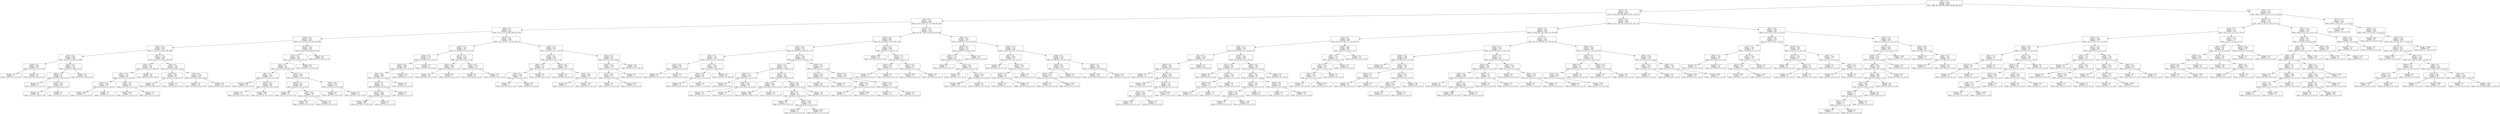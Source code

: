 digraph Tree {
node [shape=box] ;
0 [label="X[2] <= 0.5\nentropy = 3.168\nsamples = 8248\nvalue = [981, 882, 930, 880, 1000, 896, 864, 889, 926]"] ;
1 [label="X[11] <= 0.5\nentropy = 2.97\nsamples = 6031\nvalue = [0, 828, 861, 768, 388, 783, 807, 759, 837]"] ;
0 -> 1 [labeldistance=2.5, labelangle=45, headlabel="True"] ;
2 [label="X[5] <= 0.5\nentropy = 2.657\nsamples = 3863\nvalue = [0, 617, 621, 0, 63, 733, 546, 620, 663]"] ;
1 -> 2 ;
3 [label="X[8] <= 0.5\nentropy = 2.37\nsamples = 2287\nvalue = [0, 0, 375, 0, 39, 366, 363, 525, 619]"] ;
2 -> 3 ;
4 [label="X[20] <= 0.5\nentropy = 2.037\nsamples = 1583\nvalue = [0, 0, 0, 0, 37, 356, 253, 333, 604]"] ;
3 -> 4 ;
5 [label="X[23] <= 0.5\nentropy = 1.539\nsamples = 1207\nvalue = [0, 0, 0, 0, 7, 292, 0, 304, 604]"] ;
4 -> 5 ;
6 [label="X[17] <= 0.5\nentropy = 0.833\nsamples = 758\nvalue = [0, 0, 0, 0, 2, 188, 0, 0, 568]"] ;
5 -> 6 ;
7 [label="X[26] <= 0.5\nentropy = 0.036\nsamples = 523\nvalue = [0, 0, 0, 0, 2, 0, 0, 0, 521]"] ;
6 -> 7 ;
8 [label="entropy = 0.0\nsamples = 2\nvalue = [0, 0, 0, 0, 2, 0, 0, 0, 0]"] ;
7 -> 8 ;
9 [label="entropy = 0.0\nsamples = 521\nvalue = [0, 0, 0, 0, 0, 0, 0, 0, 521]"] ;
7 -> 9 ;
10 [label="X[13] <= 0.5\nentropy = 0.722\nsamples = 235\nvalue = [0, 0, 0, 0, 0, 188, 0, 0, 47]"] ;
6 -> 10 ;
11 [label="X[26] <= 0.5\nentropy = 1.0\nsamples = 93\nvalue = [0, 0, 0, 0, 0, 46, 0, 0, 47]"] ;
10 -> 11 ;
12 [label="entropy = 0.0\nsamples = 2\nvalue = [0, 0, 0, 0, 0, 2, 0, 0, 0]"] ;
11 -> 12 ;
13 [label="X[19] <= 0.5\nentropy = 0.999\nsamples = 91\nvalue = [0, 0, 0, 0, 0, 44, 0, 0, 47]"] ;
11 -> 13 ;
14 [label="entropy = 1.0\nsamples = 90\nvalue = [0, 0, 0, 0, 0, 44, 0, 0, 46]"] ;
13 -> 14 ;
15 [label="entropy = 0.0\nsamples = 1\nvalue = [0, 0, 0, 0, 0, 0, 0, 0, 1]"] ;
13 -> 15 ;
16 [label="entropy = 0.0\nsamples = 142\nvalue = [0, 0, 0, 0, 0, 142, 0, 0, 0]"] ;
10 -> 16 ;
17 [label="X[17] <= 0.5\nentropy = 1.234\nsamples = 449\nvalue = [0, 0, 0, 0, 5, 104, 0, 304, 36]"] ;
5 -> 17 ;
18 [label="X[13] <= 0.5\nentropy = 0.783\nsamples = 220\nvalue = [0, 0, 0, 0, 5, 0, 0, 180, 35]"] ;
17 -> 18 ;
19 [label="X[25] <= 0.5\nentropy = 1.257\nsamples = 84\nvalue = [0, 0, 0, 0, 5, 0, 0, 44, 35]"] ;
18 -> 19 ;
20 [label="X[24] <= 0.5\nentropy = 0.992\nsamples = 78\nvalue = [0, 0, 0, 0, 0, 0, 0, 43, 35]"] ;
19 -> 20 ;
21 [label="entropy = 0.997\nsamples = 75\nvalue = [0, 0, 0, 0, 0, 0, 0, 40, 35]"] ;
20 -> 21 ;
22 [label="entropy = 0.0\nsamples = 3\nvalue = [0, 0, 0, 0, 0, 0, 0, 3, 0]"] ;
20 -> 22 ;
23 [label="X[6] <= 0.5\nentropy = 0.65\nsamples = 6\nvalue = [0, 0, 0, 0, 5, 0, 0, 1, 0]"] ;
19 -> 23 ;
24 [label="entropy = 0.811\nsamples = 4\nvalue = [0, 0, 0, 0, 3, 0, 0, 1, 0]"] ;
23 -> 24 ;
25 [label="entropy = 0.0\nsamples = 2\nvalue = [0, 0, 0, 0, 2, 0, 0, 0, 0]"] ;
23 -> 25 ;
26 [label="entropy = 0.0\nsamples = 136\nvalue = [0, 0, 0, 0, 0, 0, 0, 136, 0]"] ;
18 -> 26 ;
27 [label="X[6] <= 0.5\nentropy = 1.031\nsamples = 229\nvalue = [0, 0, 0, 0, 0, 104, 0, 124, 1]"] ;
17 -> 27 ;
28 [label="X[9] <= 0.5\nentropy = 0.091\nsamples = 87\nvalue = [0, 0, 0, 0, 0, 86, 0, 0, 1]"] ;
27 -> 28 ;
29 [label="entropy = 0.0\nsamples = 86\nvalue = [0, 0, 0, 0, 0, 86, 0, 0, 0]"] ;
28 -> 29 ;
30 [label="entropy = 0.0\nsamples = 1\nvalue = [0, 0, 0, 0, 0, 0, 0, 0, 1]"] ;
28 -> 30 ;
31 [label="X[0] <= 0.5\nentropy = 0.548\nsamples = 142\nvalue = [0, 0, 0, 0, 0, 18, 0, 124, 0]"] ;
27 -> 31 ;
32 [label="entropy = 0.0\nsamples = 18\nvalue = [0, 0, 0, 0, 0, 18, 0, 0, 0]"] ;
31 -> 32 ;
33 [label="entropy = 0.0\nsamples = 124\nvalue = [0, 0, 0, 0, 0, 0, 0, 124, 0]"] ;
31 -> 33 ;
34 [label="X[14] <= 0.5\nentropy = 1.396\nsamples = 376\nvalue = [0, 0, 0, 0, 30, 64, 253, 29, 0]"] ;
4 -> 34 ;
35 [label="X[15] <= 0.5\nentropy = 1.08\nsamples = 346\nvalue = [0, 0, 0, 0, 0, 64, 253, 29, 0]"] ;
34 -> 35 ;
36 [label="X[1] <= 0.5\nentropy = 1.43\nsamples = 193\nvalue = [0, 0, 0, 0, 0, 64, 100, 29, 0]"] ;
35 -> 36 ;
37 [label="X[4] <= 0.5\nentropy = 1.328\nsamples = 82\nvalue = [0, 0, 0, 0, 0, 51, 18, 13, 0]"] ;
36 -> 37 ;
38 [label="entropy = 0.996\nsamples = 39\nvalue = [0, 0, 0, 0, 0, 21, 18, 0, 0]"] ;
37 -> 38 ;
39 [label="X[26] <= 0.5\nentropy = 0.884\nsamples = 43\nvalue = [0, 0, 0, 0, 0, 30, 0, 13, 0]"] ;
37 -> 39 ;
40 [label="entropy = 0.0\nsamples = 14\nvalue = [0, 0, 0, 0, 0, 14, 0, 0, 0]"] ;
39 -> 40 ;
41 [label="entropy = 0.992\nsamples = 29\nvalue = [0, 0, 0, 0, 0, 16, 0, 13, 0]"] ;
39 -> 41 ;
42 [label="X[22] <= 0.5\nentropy = 1.088\nsamples = 111\nvalue = [0, 0, 0, 0, 0, 13, 82, 16, 0]"] ;
36 -> 42 ;
43 [label="X[16] <= 0.5\nentropy = 0.68\nsamples = 89\nvalue = [0, 0, 0, 0, 0, 0, 73, 16, 0]"] ;
42 -> 43 ;
44 [label="entropy = 0.0\nsamples = 52\nvalue = [0, 0, 0, 0, 0, 0, 52, 0, 0]"] ;
43 -> 44 ;
45 [label="X[4] <= 0.5\nentropy = 0.987\nsamples = 37\nvalue = [0, 0, 0, 0, 0, 0, 21, 16, 0]"] ;
43 -> 45 ;
46 [label="entropy = 0.0\nsamples = 16\nvalue = [0, 0, 0, 0, 0, 0, 0, 16, 0]"] ;
45 -> 46 ;
47 [label="entropy = 0.0\nsamples = 21\nvalue = [0, 0, 0, 0, 0, 0, 21, 0, 0]"] ;
45 -> 47 ;
48 [label="X[26] <= 0.5\nentropy = 0.976\nsamples = 22\nvalue = [0, 0, 0, 0, 0, 13, 9, 0, 0]"] ;
42 -> 48 ;
49 [label="entropy = 0.0\nsamples = 9\nvalue = [0, 0, 0, 0, 0, 0, 9, 0, 0]"] ;
48 -> 49 ;
50 [label="entropy = 0.0\nsamples = 13\nvalue = [0, 0, 0, 0, 0, 13, 0, 0, 0]"] ;
48 -> 50 ;
51 [label="entropy = 0.0\nsamples = 153\nvalue = [0, 0, 0, 0, 0, 0, 153, 0, 0]"] ;
35 -> 51 ;
52 [label="entropy = 0.0\nsamples = 30\nvalue = [0, 0, 0, 0, 30, 0, 0, 0, 0]"] ;
34 -> 52 ;
53 [label="X[23] <= 0.5\nentropy = 1.643\nsamples = 704\nvalue = [0, 0, 375, 0, 2, 10, 110, 192, 15]"] ;
3 -> 53 ;
54 [label="X[4] <= 0.5\nentropy = 1.076\nsamples = 407\nvalue = [0, 0, 288, 0, 0, 10, 103, 0, 6]"] ;
53 -> 54 ;
55 [label="X[19] <= 0.5\nentropy = 1.225\nsamples = 211\nvalue = [0, 0, 102, 0, 0, 2, 101, 0, 6]"] ;
54 -> 55 ;
56 [label="X[21] <= 0.5\nentropy = 1.069\nsamples = 205\nvalue = [0, 0, 102, 0, 0, 2, 101, 0, 0]"] ;
55 -> 56 ;
57 [label="X[0] <= 0.5\nentropy = 0.999\nsamples = 197\nvalue = [0, 0, 102, 0, 0, 0, 95, 0, 0]"] ;
56 -> 57 ;
58 [label="X[15] <= 0.5\nentropy = 1.0\nsamples = 191\nvalue = [0, 0, 96, 0, 0, 0, 95, 0, 0]"] ;
57 -> 58 ;
59 [label="X[17] <= 0.5\nentropy = 0.999\nsamples = 186\nvalue = [0, 0, 96, 0, 0, 0, 90, 0, 0]"] ;
58 -> 59 ;
60 [label="entropy = 0.999\nsamples = 185\nvalue = [0, 0, 95, 0, 0, 0, 90, 0, 0]"] ;
59 -> 60 ;
61 [label="entropy = 0.0\nsamples = 1\nvalue = [0, 0, 1, 0, 0, 0, 0, 0, 0]"] ;
59 -> 61 ;
62 [label="entropy = 0.0\nsamples = 5\nvalue = [0, 0, 0, 0, 0, 0, 5, 0, 0]"] ;
58 -> 62 ;
63 [label="entropy = 0.0\nsamples = 6\nvalue = [0, 0, 6, 0, 0, 0, 0, 0, 0]"] ;
57 -> 63 ;
64 [label="entropy = 0.811\nsamples = 8\nvalue = [0, 0, 0, 0, 0, 2, 6, 0, 0]"] ;
56 -> 64 ;
65 [label="entropy = 0.0\nsamples = 6\nvalue = [0, 0, 0, 0, 0, 0, 0, 0, 6]"] ;
55 -> 65 ;
66 [label="X[17] <= 0.5\nentropy = 0.328\nsamples = 196\nvalue = [0, 0, 186, 0, 0, 8, 2, 0, 0]"] ;
54 -> 66 ;
67 [label="X[22] <= 0.5\nentropy = 0.096\nsamples = 161\nvalue = [0, 0, 159, 0, 0, 0, 2, 0, 0]"] ;
66 -> 67 ;
68 [label="entropy = 0.0\nsamples = 159\nvalue = [0, 0, 159, 0, 0, 0, 0, 0, 0]"] ;
67 -> 68 ;
69 [label="entropy = 0.0\nsamples = 2\nvalue = [0, 0, 0, 0, 0, 0, 2, 0, 0]"] ;
67 -> 69 ;
70 [label="X[12] <= 0.5\nentropy = 0.776\nsamples = 35\nvalue = [0, 0, 27, 0, 0, 8, 0, 0, 0]"] ;
66 -> 70 ;
71 [label="entropy = 0.0\nsamples = 8\nvalue = [0, 0, 0, 0, 0, 8, 0, 0, 0]"] ;
70 -> 71 ;
72 [label="entropy = 0.0\nsamples = 27\nvalue = [0, 0, 27, 0, 0, 0, 0, 0, 0]"] ;
70 -> 72 ;
73 [label="X[0] <= 0.5\nentropy = 1.255\nsamples = 297\nvalue = [0, 0, 87, 0, 2, 0, 7, 192, 9]"] ;
53 -> 73 ;
74 [label="X[4] <= 0.5\nentropy = 0.871\nsamples = 100\nvalue = [0, 0, 83, 0, 0, 0, 1, 7, 9]"] ;
73 -> 74 ;
75 [label="X[19] <= 0.5\nentropy = 1.252\nsamples = 18\nvalue = [0, 0, 8, 0, 0, 0, 1, 0, 9]"] ;
74 -> 75 ;
76 [label="X[9] <= 0.5\nentropy = 0.469\nsamples = 10\nvalue = [0, 0, 0, 0, 0, 0, 1, 0, 9]"] ;
75 -> 76 ;
77 [label="entropy = 0.0\nsamples = 1\nvalue = [0, 0, 0, 0, 0, 0, 1, 0, 0]"] ;
76 -> 77 ;
78 [label="entropy = 0.0\nsamples = 9\nvalue = [0, 0, 0, 0, 0, 0, 0, 0, 9]"] ;
76 -> 78 ;
79 [label="entropy = 0.0\nsamples = 8\nvalue = [0, 0, 8, 0, 0, 0, 0, 0, 0]"] ;
75 -> 79 ;
80 [label="X[13] <= 0.5\nentropy = 0.421\nsamples = 82\nvalue = [0, 0, 75, 0, 0, 0, 0, 7, 0]"] ;
74 -> 80 ;
81 [label="entropy = 0.0\nsamples = 59\nvalue = [0, 0, 59, 0, 0, 0, 0, 0, 0]"] ;
80 -> 81 ;
82 [label="X[15] <= 0.5\nentropy = 0.887\nsamples = 23\nvalue = [0, 0, 16, 0, 0, 0, 0, 7, 0]"] ;
80 -> 82 ;
83 [label="entropy = 0.0\nsamples = 2\nvalue = [0, 0, 0, 0, 0, 0, 0, 2, 0]"] ;
82 -> 83 ;
84 [label="entropy = 0.792\nsamples = 21\nvalue = [0, 0, 16, 0, 0, 0, 0, 5, 0]"] ;
82 -> 84 ;
85 [label="X[13] <= 0.5\nentropy = 0.42\nsamples = 197\nvalue = [0, 0, 4, 0, 2, 0, 6, 185, 0]"] ;
73 -> 85 ;
86 [label="X[14] <= 0.5\nentropy = 1.459\nsamples = 12\nvalue = [0, 0, 4, 0, 2, 0, 6, 0, 0]"] ;
85 -> 86 ;
87 [label="X[17] <= 0.5\nentropy = 0.971\nsamples = 10\nvalue = [0, 0, 4, 0, 0, 0, 6, 0, 0]"] ;
86 -> 87 ;
88 [label="entropy = 0.0\nsamples = 1\nvalue = [0, 0, 1, 0, 0, 0, 0, 0, 0]"] ;
87 -> 88 ;
89 [label="entropy = 0.918\nsamples = 9\nvalue = [0, 0, 3, 0, 0, 0, 6, 0, 0]"] ;
87 -> 89 ;
90 [label="entropy = 0.0\nsamples = 2\nvalue = [0, 0, 0, 0, 2, 0, 0, 0, 0]"] ;
86 -> 90 ;
91 [label="entropy = 0.0\nsamples = 185\nvalue = [0, 0, 0, 0, 0, 0, 0, 185, 0]"] ;
85 -> 91 ;
92 [label="X[12] <= 0.5\nentropy = 2.279\nsamples = 1576\nvalue = [0, 617, 246, 0, 24, 367, 183, 95, 44]"] ;
2 -> 92 ;
93 [label="X[19] <= 0.5\nentropy = 2.087\nsamples = 901\nvalue = [0, 224, 199, 0, 24, 367, 46, 3, 38]"] ;
92 -> 93 ;
94 [label="X[17] <= 0.5\nentropy = 1.937\nsamples = 752\nvalue = [0, 218, 62, 0, 21, 367, 46, 1, 37]"] ;
93 -> 94 ;
95 [label="X[23] <= 0.5\nentropy = 1.59\nsamples = 160\nvalue = [0, 91, 0, 0, 10, 0, 38, 0, 21]"] ;
94 -> 95 ;
96 [label="X[14] <= 0.5\nentropy = 0.204\nsamples = 94\nvalue = [0, 91, 0, 0, 3, 0, 0, 0, 0]"] ;
95 -> 96 ;
97 [label="entropy = 0.0\nsamples = 91\nvalue = [0, 91, 0, 0, 0, 0, 0, 0, 0]"] ;
96 -> 97 ;
98 [label="entropy = 0.0\nsamples = 3\nvalue = [0, 0, 0, 0, 3, 0, 0, 0, 0]"] ;
96 -> 98 ;
99 [label="X[7] <= 0.5\nentropy = 1.328\nsamples = 66\nvalue = [0, 0, 0, 0, 7, 0, 38, 0, 21]"] ;
95 -> 99 ;
100 [label="X[16] <= 0.5\nentropy = 0.811\nsamples = 28\nvalue = [0, 0, 0, 0, 7, 0, 0, 0, 21]"] ;
99 -> 100 ;
101 [label="entropy = 0.0\nsamples = 21\nvalue = [0, 0, 0, 0, 0, 0, 0, 0, 21]"] ;
100 -> 101 ;
102 [label="entropy = 0.0\nsamples = 7\nvalue = [0, 0, 0, 0, 7, 0, 0, 0, 0]"] ;
100 -> 102 ;
103 [label="entropy = 0.0\nsamples = 38\nvalue = [0, 0, 0, 0, 0, 0, 38, 0, 0]"] ;
99 -> 103 ;
104 [label="X[9] <= 0.5\nentropy = 1.592\nsamples = 592\nvalue = [0, 127, 62, 0, 11, 367, 8, 1, 16]"] ;
94 -> 104 ;
105 [label="X[13] <= 0.5\nentropy = 1.216\nsamples = 520\nvalue = [0, 88, 62, 0, 1, 366, 3, 0, 0]"] ;
104 -> 105 ;
106 [label="X[8] <= 0.5\nentropy = 0.773\nsamples = 40\nvalue = [0, 0, 33, 0, 1, 6, 0, 0, 0]"] ;
105 -> 106 ;
107 [label="entropy = 0.0\nsamples = 6\nvalue = [0, 0, 0, 0, 0, 6, 0, 0, 0]"] ;
106 -> 107 ;
108 [label="X[26] <= 0.5\nentropy = 0.191\nsamples = 34\nvalue = [0, 0, 33, 0, 1, 0, 0, 0, 0]"] ;
106 -> 108 ;
109 [label="entropy = 0.0\nsamples = 32\nvalue = [0, 0, 32, 0, 0, 0, 0, 0, 0]"] ;
108 -> 109 ;
110 [label="entropy = 1.0\nsamples = 2\nvalue = [0, 0, 1, 0, 1, 0, 0, 0, 0]"] ;
108 -> 110 ;
111 [label="X[18] <= 0.5\nentropy = 1.05\nsamples = 480\nvalue = [0, 88, 29, 0, 0, 360, 3, 0, 0]"] ;
105 -> 111 ;
112 [label="X[6] <= 0.5\nentropy = 0.869\nsamples = 412\nvalue = [0, 39, 29, 0, 0, 341, 3, 0, 0]"] ;
111 -> 112 ;
113 [label="entropy = 0.828\nsamples = 398\nvalue = [0, 39, 29, 0, 0, 330, 0, 0, 0]"] ;
112 -> 113 ;
114 [label="entropy = 0.75\nsamples = 14\nvalue = [0, 0, 0, 0, 0, 11, 3, 0, 0]"] ;
112 -> 114 ;
115 [label="X[22] <= 0.5\nentropy = 0.855\nsamples = 68\nvalue = [0, 49, 0, 0, 0, 19, 0, 0, 0]"] ;
111 -> 115 ;
116 [label="X[8] <= 0.5\nentropy = 1.0\nsamples = 38\nvalue = [0, 19, 0, 0, 0, 19, 0, 0, 0]"] ;
115 -> 116 ;
117 [label="entropy = 0.0\nsamples = 9\nvalue = [0, 0, 0, 0, 0, 9, 0, 0, 0]"] ;
116 -> 117 ;
118 [label="X[26] <= 0.5\nentropy = 0.929\nsamples = 29\nvalue = [0, 19, 0, 0, 0, 10, 0, 0, 0]"] ;
116 -> 118 ;
119 [label="entropy = 0.0\nsamples = 3\nvalue = [0, 3, 0, 0, 0, 0, 0, 0, 0]"] ;
118 -> 119 ;
120 [label="entropy = 0.961\nsamples = 26\nvalue = [0, 16, 0, 0, 0, 10, 0, 0, 0]"] ;
118 -> 120 ;
121 [label="entropy = 0.0\nsamples = 30\nvalue = [0, 30, 0, 0, 0, 0, 0, 0, 0]"] ;
115 -> 121 ;
122 [label="X[26] <= 0.5\nentropy = 1.795\nsamples = 72\nvalue = [0, 39, 0, 0, 10, 1, 5, 1, 16]"] ;
104 -> 122 ;
123 [label="X[21] <= 0.5\nentropy = 0.519\nsamples = 43\nvalue = [0, 38, 0, 0, 0, 0, 5, 0, 0]"] ;
122 -> 123 ;
124 [label="entropy = 0.0\nsamples = 38\nvalue = [0, 38, 0, 0, 0, 0, 0, 0, 0]"] ;
123 -> 124 ;
125 [label="entropy = 0.0\nsamples = 5\nvalue = [0, 0, 0, 0, 0, 0, 5, 0, 0]"] ;
123 -> 125 ;
126 [label="X[13] <= 0.5\nentropy = 1.506\nsamples = 29\nvalue = [0, 1, 0, 0, 10, 1, 0, 1, 16]"] ;
122 -> 126 ;
127 [label="X[8] <= 0.5\nentropy = 0.817\nsamples = 12\nvalue = [0, 1, 0, 0, 10, 1, 0, 0, 0]"] ;
126 -> 127 ;
128 [label="entropy = 0.0\nsamples = 1\nvalue = [0, 1, 0, 0, 0, 0, 0, 0, 0]"] ;
127 -> 128 ;
129 [label="entropy = 0.439\nsamples = 11\nvalue = [0, 0, 0, 0, 10, 1, 0, 0, 0]"] ;
127 -> 129 ;
130 [label="X[20] <= 0.5\nentropy = 0.323\nsamples = 17\nvalue = [0, 0, 0, 0, 0, 0, 0, 1, 16]"] ;
126 -> 130 ;
131 [label="entropy = 1.0\nsamples = 2\nvalue = [0, 0, 0, 0, 0, 0, 0, 1, 1]"] ;
130 -> 131 ;
132 [label="entropy = 0.0\nsamples = 15\nvalue = [0, 0, 0, 0, 0, 0, 0, 0, 15]"] ;
130 -> 132 ;
133 [label="X[1] <= 0.5\nentropy = 0.543\nsamples = 149\nvalue = [0, 6, 137, 0, 3, 0, 0, 2, 1]"] ;
93 -> 133 ;
134 [label="entropy = 0.0\nsamples = 137\nvalue = [0, 0, 137, 0, 0, 0, 0, 0, 0]"] ;
133 -> 134 ;
135 [label="X[16] <= 0.5\nentropy = 1.73\nsamples = 12\nvalue = [0, 6, 0, 0, 3, 0, 0, 2, 1]"] ;
133 -> 135 ;
136 [label="X[15] <= 0.5\nentropy = 0.811\nsamples = 4\nvalue = [0, 0, 0, 0, 3, 0, 0, 0, 1]"] ;
135 -> 136 ;
137 [label="entropy = 0.0\nsamples = 3\nvalue = [0, 0, 0, 0, 3, 0, 0, 0, 0]"] ;
136 -> 137 ;
138 [label="entropy = 0.0\nsamples = 1\nvalue = [0, 0, 0, 0, 0, 0, 0, 0, 1]"] ;
136 -> 138 ;
139 [label="X[21] <= 0.5\nentropy = 0.811\nsamples = 8\nvalue = [0, 6, 0, 0, 0, 0, 0, 2, 0]"] ;
135 -> 139 ;
140 [label="entropy = 0.918\nsamples = 6\nvalue = [0, 4, 0, 0, 0, 0, 0, 2, 0]"] ;
139 -> 140 ;
141 [label="entropy = 0.0\nsamples = 2\nvalue = [0, 2, 0, 0, 0, 0, 0, 0, 0]"] ;
139 -> 141 ;
142 [label="X[8] <= 0.5\nentropy = 1.641\nsamples = 675\nvalue = [0, 393, 47, 0, 0, 0, 137, 92, 6]"] ;
92 -> 142 ;
143 [label="X[18] <= 0.5\nentropy = 0.77\nsamples = 226\nvalue = [0, 186, 0, 0, 0, 0, 0, 35, 5]"] ;
142 -> 143 ;
144 [label="X[23] <= 0.5\nentropy = 1.237\nsamples = 89\nvalue = [0, 49, 0, 0, 0, 0, 0, 35, 5]"] ;
143 -> 144 ;
145 [label="entropy = 0.0\nsamples = 5\nvalue = [0, 0, 0, 0, 0, 0, 0, 0, 5]"] ;
144 -> 145 ;
146 [label="X[1] <= 0.5\nentropy = 0.98\nsamples = 84\nvalue = [0, 49, 0, 0, 0, 0, 0, 35, 0]"] ;
144 -> 146 ;
147 [label="entropy = 0.0\nsamples = 13\nvalue = [0, 0, 0, 0, 0, 0, 0, 13, 0]"] ;
146 -> 147 ;
148 [label="X[7] <= 0.5\nentropy = 0.893\nsamples = 71\nvalue = [0, 49, 0, 0, 0, 0, 0, 22, 0]"] ;
146 -> 148 ;
149 [label="entropy = 0.998\nsamples = 42\nvalue = [0, 20, 0, 0, 0, 0, 0, 22, 0]"] ;
148 -> 149 ;
150 [label="entropy = 0.0\nsamples = 29\nvalue = [0, 29, 0, 0, 0, 0, 0, 0, 0]"] ;
148 -> 150 ;
151 [label="entropy = 0.0\nsamples = 137\nvalue = [0, 137, 0, 0, 0, 0, 0, 0, 0]"] ;
143 -> 151 ;
152 [label="X[16] <= 0.5\nentropy = 1.776\nsamples = 449\nvalue = [0, 207, 47, 0, 0, 0, 137, 57, 1]"] ;
142 -> 152 ;
153 [label="X[0] <= 0.5\nentropy = 0.583\nsamples = 83\nvalue = [0, 2, 5, 0, 0, 0, 75, 0, 1]"] ;
152 -> 153 ;
154 [label="entropy = 0.0\nsamples = 75\nvalue = [0, 0, 0, 0, 0, 0, 75, 0, 0]"] ;
153 -> 154 ;
155 [label="X[23] <= 0.5\nentropy = 1.299\nsamples = 8\nvalue = [0, 2, 5, 0, 0, 0, 0, 0, 1]"] ;
153 -> 155 ;
156 [label="X[25] <= 0.5\nentropy = 0.65\nsamples = 6\nvalue = [0, 0, 5, 0, 0, 0, 0, 0, 1]"] ;
155 -> 156 ;
157 [label="entropy = 0.0\nsamples = 1\nvalue = [0, 0, 0, 0, 0, 0, 0, 0, 1]"] ;
156 -> 157 ;
158 [label="entropy = 0.0\nsamples = 5\nvalue = [0, 0, 5, 0, 0, 0, 0, 0, 0]"] ;
156 -> 158 ;
159 [label="entropy = 0.0\nsamples = 2\nvalue = [0, 2, 0, 0, 0, 0, 0, 0, 0]"] ;
155 -> 159 ;
160 [label="X[26] <= 0.5\nentropy = 1.679\nsamples = 366\nvalue = [0, 205, 42, 0, 0, 0, 62, 57, 0]"] ;
152 -> 160 ;
161 [label="X[20] <= 0.5\nentropy = 0.619\nsamples = 26\nvalue = [0, 22, 4, 0, 0, 0, 0, 0, 0]"] ;
160 -> 161 ;
162 [label="X[19] <= 0.5\nentropy = 0.722\nsamples = 5\nvalue = [0, 1, 4, 0, 0, 0, 0, 0, 0]"] ;
161 -> 162 ;
163 [label="entropy = 0.0\nsamples = 1\nvalue = [0, 0, 1, 0, 0, 0, 0, 0, 0]"] ;
162 -> 163 ;
164 [label="entropy = 0.811\nsamples = 4\nvalue = [0, 1, 3, 0, 0, 0, 0, 0, 0]"] ;
162 -> 164 ;
165 [label="entropy = 0.0\nsamples = 21\nvalue = [0, 21, 0, 0, 0, 0, 0, 0, 0]"] ;
161 -> 165 ;
166 [label="X[19] <= 0.5\nentropy = 1.714\nsamples = 340\nvalue = [0, 183, 38, 0, 0, 0, 62, 57, 0]"] ;
160 -> 166 ;
167 [label="entropy = 1.718\nsamples = 330\nvalue = [0, 177, 38, 0, 0, 0, 62, 53, 0]"] ;
166 -> 167 ;
168 [label="entropy = 0.971\nsamples = 10\nvalue = [0, 6, 0, 0, 0, 0, 0, 4, 0]"] ;
166 -> 168 ;
169 [label="X[14] <= 0.5\nentropy = 2.659\nsamples = 2168\nvalue = [0, 211, 240, 768, 325, 50, 261, 139, 174]"] ;
1 -> 169 ;
170 [label="X[12] <= 0.5\nentropy = 2.376\nsamples = 1624\nvalue = [0, 198, 182, 716, 0, 48, 191, 120, 169]"] ;
169 -> 170 ;
171 [label="X[1] <= 0.5\nentropy = 2.62\nsamples = 688\nvalue = [0, 85, 82, 131, 0, 17, 152, 68, 153]"] ;
170 -> 171 ;
172 [label="X[4] <= 0.5\nentropy = 2.506\nsamples = 527\nvalue = [0, 76, 79, 121, 0, 17, 152, 66, 16]"] ;
171 -> 172 ;
173 [label="X[7] <= 0.5\nentropy = 2.126\nsamples = 361\nvalue = [0, 76, 75, 56, 0, 11, 139, 3, 1]"] ;
172 -> 173 ;
174 [label="X[20] <= 0.5\nentropy = 2.236\nsamples = 276\nvalue = [0, 76, 75, 56, 0, 11, 54, 3, 1]"] ;
173 -> 174 ;
175 [label="entropy = 0.0\nsamples = 34\nvalue = [0, 0, 34, 0, 0, 0, 0, 0, 0]"] ;
174 -> 175 ;
176 [label="X[23] <= 0.5\nentropy = 2.244\nsamples = 242\nvalue = [0, 76, 41, 56, 0, 11, 54, 3, 1]"] ;
174 -> 176 ;
177 [label="entropy = 0.962\nsamples = 44\nvalue = [0, 17, 0, 0, 0, 0, 27, 0, 0]"] ;
176 -> 177 ;
178 [label="X[16] <= 0.5\nentropy = 2.26\nsamples = 198\nvalue = [0, 59, 41, 56, 0, 11, 27, 3, 1]"] ;
176 -> 178 ;
179 [label="X[25] <= 0.5\nentropy = 2.265\nsamples = 190\nvalue = [0, 59, 36, 53, 0, 11, 27, 3, 1]"] ;
178 -> 179 ;
180 [label="entropy = 2.255\nsamples = 187\nvalue = [0, 59, 36, 53, 0, 11, 24, 3, 1]"] ;
179 -> 180 ;
181 [label="entropy = 0.0\nsamples = 3\nvalue = [0, 0, 0, 0, 0, 0, 3, 0, 0]"] ;
179 -> 181 ;
182 [label="entropy = 0.954\nsamples = 8\nvalue = [0, 0, 5, 3, 0, 0, 0, 0, 0]"] ;
178 -> 182 ;
183 [label="entropy = 0.0\nsamples = 85\nvalue = [0, 0, 0, 0, 0, 0, 85, 0, 0]"] ;
173 -> 183 ;
184 [label="X[23] <= 0.5\nentropy = 1.964\nsamples = 166\nvalue = [0, 0, 4, 65, 0, 6, 13, 63, 15]"] ;
172 -> 184 ;
185 [label="X[17] <= 0.5\nentropy = 1.241\nsamples = 54\nvalue = [0, 0, 4, 37, 0, 1, 12, 0, 0]"] ;
184 -> 185 ;
186 [label="entropy = 0.0\nsamples = 36\nvalue = [0, 0, 0, 36, 0, 0, 0, 0, 0]"] ;
185 -> 186 ;
187 [label="X[7] <= 0.5\nentropy = 1.336\nsamples = 18\nvalue = [0, 0, 4, 1, 0, 1, 12, 0, 0]"] ;
185 -> 187 ;
188 [label="X[25] <= 0.5\nentropy = 1.252\nsamples = 6\nvalue = [0, 0, 4, 1, 0, 1, 0, 0, 0]"] ;
187 -> 188 ;
189 [label="entropy = 0.0\nsamples = 4\nvalue = [0, 0, 4, 0, 0, 0, 0, 0, 0]"] ;
188 -> 189 ;
190 [label="entropy = 1.0\nsamples = 2\nvalue = [0, 0, 0, 1, 0, 1, 0, 0, 0]"] ;
188 -> 190 ;
191 [label="entropy = 0.0\nsamples = 12\nvalue = [0, 0, 0, 0, 0, 0, 12, 0, 0]"] ;
187 -> 191 ;
192 [label="X[19] <= 0.5\nentropy = 1.616\nsamples = 112\nvalue = [0, 0, 0, 28, 0, 5, 1, 63, 15]"] ;
184 -> 192 ;
193 [label="X[8] <= 0.5\nentropy = 1.853\nsamples = 78\nvalue = [0, 0, 0, 28, 0, 5, 1, 29, 15]"] ;
192 -> 193 ;
194 [label="X[16] <= 0.5\nentropy = 1.329\nsamples = 47\nvalue = [0, 0, 0, 27, 0, 5, 0, 0, 15]"] ;
193 -> 194 ;
195 [label="X[26] <= 0.5\nentropy = 1.416\nsamples = 39\nvalue = [0, 0, 0, 19, 0, 5, 0, 0, 15]"] ;
194 -> 195 ;
196 [label="entropy = 0.0\nsamples = 1\nvalue = [0, 0, 0, 1, 0, 0, 0, 0, 0]"] ;
195 -> 196 ;
197 [label="entropy = 1.425\nsamples = 38\nvalue = [0, 0, 0, 18, 0, 5, 0, 0, 15]"] ;
195 -> 197 ;
198 [label="entropy = 0.0\nsamples = 8\nvalue = [0, 0, 0, 8, 0, 0, 0, 0, 0]"] ;
194 -> 198 ;
199 [label="X[26] <= 0.5\nentropy = 0.41\nsamples = 31\nvalue = [0, 0, 0, 1, 0, 0, 1, 29, 0]"] ;
193 -> 199 ;
200 [label="entropy = 0.0\nsamples = 1\nvalue = [0, 0, 0, 0, 0, 0, 1, 0, 0]"] ;
199 -> 200 ;
201 [label="entropy = 0.211\nsamples = 30\nvalue = [0, 0, 0, 1, 0, 0, 0, 29, 0]"] ;
199 -> 201 ;
202 [label="entropy = 0.0\nsamples = 34\nvalue = [0, 0, 0, 0, 0, 0, 0, 34, 0]"] ;
192 -> 202 ;
203 [label="X[26] <= 0.5\nentropy = 0.865\nsamples = 161\nvalue = [0, 9, 3, 10, 0, 0, 0, 2, 137]"] ;
171 -> 203 ;
204 [label="X[16] <= 0.5\nentropy = 1.731\nsamples = 24\nvalue = [0, 9, 3, 10, 0, 0, 0, 2, 0]"] ;
203 -> 204 ;
205 [label="X[5] <= 0.5\nentropy = 1.555\nsamples = 15\nvalue = [0, 9, 3, 1, 0, 0, 0, 2, 0]"] ;
204 -> 205 ;
206 [label="X[4] <= 0.5\nentropy = 1.459\nsamples = 6\nvalue = [0, 0, 3, 1, 0, 0, 0, 2, 0]"] ;
205 -> 206 ;
207 [label="entropy = 0.0\nsamples = 1\nvalue = [0, 0, 0, 1, 0, 0, 0, 0, 0]"] ;
206 -> 207 ;
208 [label="entropy = 0.971\nsamples = 5\nvalue = [0, 0, 3, 0, 0, 0, 0, 2, 0]"] ;
206 -> 208 ;
209 [label="entropy = 0.0\nsamples = 9\nvalue = [0, 9, 0, 0, 0, 0, 0, 0, 0]"] ;
205 -> 209 ;
210 [label="entropy = 0.0\nsamples = 9\nvalue = [0, 0, 0, 9, 0, 0, 0, 0, 0]"] ;
204 -> 210 ;
211 [label="entropy = 0.0\nsamples = 137\nvalue = [0, 0, 0, 0, 0, 0, 0, 0, 137]"] ;
203 -> 211 ;
212 [label="X[7] <= 0.5\nentropy = 1.823\nsamples = 936\nvalue = [0, 113, 100, 585, 0, 31, 39, 52, 16]"] ;
170 -> 212 ;
213 [label="X[5] <= 0.5\nentropy = 1.392\nsamples = 771\nvalue = [0, 35, 100, 558, 0, 7, 39, 32, 0]"] ;
212 -> 213 ;
214 [label="X[20] <= 0.5\nentropy = 1.348\nsamples = 207\nvalue = [0, 0, 88, 105, 0, 5, 9, 0, 0]"] ;
213 -> 214 ;
215 [label="entropy = 0.0\nsamples = 89\nvalue = [0, 0, 0, 89, 0, 0, 0, 0, 0]"] ;
214 -> 215 ;
216 [label="X[22] <= 0.5\nentropy = 1.183\nsamples = 118\nvalue = [0, 0, 88, 16, 0, 5, 9, 0, 0]"] ;
214 -> 216 ;
217 [label="X[25] <= 0.5\nentropy = 0.1\nsamples = 77\nvalue = [0, 0, 76, 0, 0, 0, 1, 0, 0]"] ;
216 -> 217 ;
218 [label="entropy = 0.0\nsamples = 76\nvalue = [0, 0, 76, 0, 0, 0, 0, 0, 0]"] ;
217 -> 218 ;
219 [label="entropy = 0.0\nsamples = 1\nvalue = [0, 0, 0, 0, 0, 0, 1, 0, 0]"] ;
217 -> 219 ;
220 [label="X[1] <= 0.5\nentropy = 1.879\nsamples = 41\nvalue = [0, 0, 12, 16, 0, 5, 8, 0, 0]"] ;
216 -> 220 ;
221 [label="X[6] <= 0.5\nentropy = 0.918\nsamples = 12\nvalue = [0, 0, 0, 8, 0, 0, 4, 0, 0]"] ;
220 -> 221 ;
222 [label="entropy = 0.0\nsamples = 8\nvalue = [0, 0, 0, 8, 0, 0, 0, 0, 0]"] ;
221 -> 222 ;
223 [label="entropy = 0.0\nsamples = 4\nvalue = [0, 0, 0, 0, 0, 0, 4, 0, 0]"] ;
221 -> 223 ;
224 [label="entropy = 1.871\nsamples = 29\nvalue = [0, 0, 12, 8, 0, 5, 4, 0, 0]"] ;
220 -> 224 ;
225 [label="X[16] <= 0.5\nentropy = 1.11\nsamples = 564\nvalue = [0, 35, 12, 453, 0, 2, 30, 32, 0]"] ;
213 -> 225 ;
226 [label="X[22] <= 0.5\nentropy = 0.941\nsamples = 539\nvalue = [0, 30, 8, 453, 0, 2, 14, 32, 0]"] ;
225 -> 226 ;
227 [label="X[20] <= 0.5\nentropy = 0.894\nsamples = 529\nvalue = [0, 30, 3, 448, 0, 2, 14, 32, 0]"] ;
226 -> 227 ;
228 [label="entropy = 0.0\nsamples = 60\nvalue = [0, 0, 0, 60, 0, 0, 0, 0, 0]"] ;
227 -> 228 ;
229 [label="X[25] <= 0.5\nentropy = 0.976\nsamples = 469\nvalue = [0, 30, 3, 388, 0, 2, 14, 32, 0]"] ;
227 -> 229 ;
230 [label="entropy = 0.969\nsamples = 468\nvalue = [0, 29, 3, 388, 0, 2, 14, 32, 0]"] ;
229 -> 230 ;
231 [label="entropy = 0.0\nsamples = 1\nvalue = [0, 1, 0, 0, 0, 0, 0, 0, 0]"] ;
229 -> 231 ;
232 [label="X[19] <= 0.5\nentropy = 1.0\nsamples = 10\nvalue = [0, 0, 5, 5, 0, 0, 0, 0, 0]"] ;
226 -> 232 ;
233 [label="entropy = 0.0\nsamples = 5\nvalue = [0, 0, 5, 0, 0, 0, 0, 0, 0]"] ;
232 -> 233 ;
234 [label="entropy = 0.0\nsamples = 5\nvalue = [0, 0, 0, 5, 0, 0, 0, 0, 0]"] ;
232 -> 234 ;
235 [label="X[0] <= 0.5\nentropy = 1.299\nsamples = 25\nvalue = [0, 5, 4, 0, 0, 0, 16, 0, 0]"] ;
225 -> 235 ;
236 [label="entropy = 0.0\nsamples = 16\nvalue = [0, 0, 0, 0, 0, 0, 16, 0, 0]"] ;
235 -> 236 ;
237 [label="X[20] <= 0.5\nentropy = 0.991\nsamples = 9\nvalue = [0, 5, 4, 0, 0, 0, 0, 0, 0]"] ;
235 -> 237 ;
238 [label="entropy = 0.0\nsamples = 5\nvalue = [0, 5, 0, 0, 0, 0, 0, 0, 0]"] ;
237 -> 238 ;
239 [label="entropy = 0.0\nsamples = 4\nvalue = [0, 0, 4, 0, 0, 0, 0, 0, 0]"] ;
237 -> 239 ;
240 [label="X[23] <= 0.5\nentropy = 2.038\nsamples = 165\nvalue = [0, 78, 0, 27, 0, 24, 0, 20, 16]"] ;
212 -> 240 ;
241 [label="X[16] <= 0.5\nentropy = 1.573\nsamples = 58\nvalue = [0, 0, 0, 22, 0, 20, 0, 0, 16]"] ;
240 -> 241 ;
242 [label="X[20] <= 0.5\nentropy = 1.0\nsamples = 41\nvalue = [0, 0, 0, 21, 0, 20, 0, 0, 0]"] ;
241 -> 242 ;
243 [label="X[18] <= 0.5\nentropy = 0.826\nsamples = 27\nvalue = [0, 0, 0, 7, 0, 20, 0, 0, 0]"] ;
242 -> 243 ;
244 [label="entropy = 0.0\nsamples = 5\nvalue = [0, 0, 0, 0, 0, 5, 0, 0, 0]"] ;
243 -> 244 ;
245 [label="entropy = 0.902\nsamples = 22\nvalue = [0, 0, 0, 7, 0, 15, 0, 0, 0]"] ;
243 -> 245 ;
246 [label="entropy = 0.0\nsamples = 14\nvalue = [0, 0, 0, 14, 0, 0, 0, 0, 0]"] ;
242 -> 246 ;
247 [label="X[26] <= 0.5\nentropy = 0.323\nsamples = 17\nvalue = [0, 0, 0, 1, 0, 0, 0, 0, 16]"] ;
241 -> 247 ;
248 [label="entropy = 0.0\nsamples = 1\nvalue = [0, 0, 0, 1, 0, 0, 0, 0, 0]"] ;
247 -> 248 ;
249 [label="entropy = 0.0\nsamples = 16\nvalue = [0, 0, 0, 0, 0, 0, 0, 0, 16]"] ;
247 -> 249 ;
250 [label="X[25] <= 0.5\nentropy = 1.168\nsamples = 107\nvalue = [0, 78, 0, 5, 0, 4, 0, 20, 0]"] ;
240 -> 250 ;
251 [label="X[5] <= 0.5\nentropy = 0.328\nsamples = 83\nvalue = [0, 78, 0, 0, 0, 0, 0, 5, 0]"] ;
250 -> 251 ;
252 [label="entropy = 0.0\nsamples = 5\nvalue = [0, 0, 0, 0, 0, 0, 0, 5, 0]"] ;
251 -> 252 ;
253 [label="entropy = 0.0\nsamples = 78\nvalue = [0, 78, 0, 0, 0, 0, 0, 0, 0]"] ;
251 -> 253 ;
254 [label="X[19] <= 0.5\nentropy = 1.326\nsamples = 24\nvalue = [0, 0, 0, 5, 0, 4, 0, 15, 0]"] ;
250 -> 254 ;
255 [label="entropy = 0.918\nsamples = 15\nvalue = [0, 0, 0, 5, 0, 0, 0, 10, 0]"] ;
254 -> 255 ;
256 [label="entropy = 0.991\nsamples = 9\nvalue = [0, 0, 0, 0, 0, 4, 0, 5, 0]"] ;
254 -> 256 ;
257 [label="X[26] <= 0.5\nentropy = 1.882\nsamples = 544\nvalue = [0, 13, 58, 52, 325, 2, 70, 19, 5]"] ;
169 -> 257 ;
258 [label="X[25] <= 0.5\nentropy = 2.301\nsamples = 101\nvalue = [0, 10, 14, 43, 8, 1, 19, 6, 0]"] ;
257 -> 258 ;
259 [label="X[7] <= 0.5\nentropy = 1.961\nsamples = 73\nvalue = [0, 10, 6, 42, 8, 1, 3, 3, 0]"] ;
258 -> 259 ;
260 [label="X[20] <= 0.5\nentropy = 1.541\nsamples = 57\nvalue = [0, 2, 6, 40, 3, 0, 3, 3, 0]"] ;
259 -> 260 ;
261 [label="entropy = 0.0\nsamples = 11\nvalue = [0, 0, 0, 11, 0, 0, 0, 0, 0]"] ;
260 -> 261 ;
262 [label="entropy = 1.77\nsamples = 46\nvalue = [0, 2, 6, 29, 3, 0, 3, 3, 0]"] ;
260 -> 262 ;
263 [label="X[5] <= 0.5\nentropy = 1.649\nsamples = 16\nvalue = [0, 8, 0, 2, 5, 1, 0, 0, 0]"] ;
259 -> 263 ;
264 [label="X[23] <= 0.5\nentropy = 1.299\nsamples = 8\nvalue = [0, 0, 0, 2, 5, 1, 0, 0, 0]"] ;
263 -> 264 ;
265 [label="entropy = 0.918\nsamples = 3\nvalue = [0, 0, 0, 0, 2, 1, 0, 0, 0]"] ;
264 -> 265 ;
266 [label="entropy = 0.971\nsamples = 5\nvalue = [0, 0, 0, 2, 3, 0, 0, 0, 0]"] ;
264 -> 266 ;
267 [label="entropy = 0.0\nsamples = 8\nvalue = [0, 8, 0, 0, 0, 0, 0, 0, 0]"] ;
263 -> 267 ;
268 [label="X[19] <= 0.5\nentropy = 1.495\nsamples = 28\nvalue = [0, 0, 8, 1, 0, 0, 16, 3, 0]"] ;
258 -> 268 ;
269 [label="X[16] <= 0.5\nentropy = 0.792\nsamples = 21\nvalue = [0, 0, 5, 0, 0, 0, 16, 0, 0]"] ;
268 -> 269 ;
270 [label="entropy = 0.0\nsamples = 11\nvalue = [0, 0, 0, 0, 0, 0, 11, 0, 0]"] ;
269 -> 270 ;
271 [label="X[8] <= 0.5\nentropy = 1.0\nsamples = 10\nvalue = [0, 0, 5, 0, 0, 0, 5, 0, 0]"] ;
269 -> 271 ;
272 [label="entropy = 0.0\nsamples = 5\nvalue = [0, 0, 0, 0, 0, 0, 5, 0, 0]"] ;
271 -> 272 ;
273 [label="entropy = 0.0\nsamples = 5\nvalue = [0, 0, 5, 0, 0, 0, 0, 0, 0]"] ;
271 -> 273 ;
274 [label="X[4] <= 0.5\nentropy = 1.449\nsamples = 7\nvalue = [0, 0, 3, 1, 0, 0, 0, 3, 0]"] ;
268 -> 274 ;
275 [label="entropy = 0.0\nsamples = 3\nvalue = [0, 0, 3, 0, 0, 0, 0, 0, 0]"] ;
274 -> 275 ;
276 [label="X[23] <= 0.5\nentropy = 0.811\nsamples = 4\nvalue = [0, 0, 0, 1, 0, 0, 0, 3, 0]"] ;
274 -> 276 ;
277 [label="entropy = 0.0\nsamples = 1\nvalue = [0, 0, 0, 1, 0, 0, 0, 0, 0]"] ;
276 -> 277 ;
278 [label="entropy = 0.0\nsamples = 3\nvalue = [0, 0, 0, 0, 0, 0, 0, 3, 0]"] ;
276 -> 278 ;
279 [label="X[15] <= 0.5\nentropy = 1.441\nsamples = 443\nvalue = [0, 3, 44, 9, 317, 1, 51, 13, 5]"] ;
257 -> 279 ;
280 [label="X[21] <= 0.5\nentropy = 0.958\nsamples = 382\nvalue = [0, 2, 4, 2, 311, 1, 49, 13, 0]"] ;
279 -> 280 ;
281 [label="X[18] <= 0.5\nentropy = 0.523\nsamples = 324\nvalue = [0, 2, 4, 0, 299, 0, 6, 13, 0]"] ;
280 -> 281 ;
282 [label="X[6] <= 0.5\nentropy = 0.197\nsamples = 303\nvalue = [0, 2, 0, 0, 295, 0, 6, 0, 0]"] ;
281 -> 282 ;
283 [label="X[17] <= 0.5\nentropy = 0.091\nsamples = 297\nvalue = [0, 2, 0, 0, 294, 0, 1, 0, 0]"] ;
282 -> 283 ;
284 [label="X[7] <= 0.5\nentropy = 0.422\nsamples = 44\nvalue = [0, 2, 0, 0, 41, 0, 1, 0, 0]"] ;
283 -> 284 ;
285 [label="X[19] <= 0.5\nentropy = 1.5\nsamples = 4\nvalue = [0, 2, 0, 0, 1, 0, 1, 0, 0]"] ;
284 -> 285 ;
286 [label="X[4] <= 0.5\nentropy = 1.0\nsamples = 2\nvalue = [0, 0, 0, 0, 1, 0, 1, 0, 0]"] ;
285 -> 286 ;
287 [label="entropy = 0.0\nsamples = 1\nvalue = [0, 0, 0, 0, 0, 0, 1, 0, 0]"] ;
286 -> 287 ;
288 [label="entropy = 0.0\nsamples = 1\nvalue = [0, 0, 0, 0, 1, 0, 0, 0, 0]"] ;
286 -> 288 ;
289 [label="entropy = 0.0\nsamples = 2\nvalue = [0, 2, 0, 0, 0, 0, 0, 0, 0]"] ;
285 -> 289 ;
290 [label="entropy = 0.0\nsamples = 40\nvalue = [0, 0, 0, 0, 40, 0, 0, 0, 0]"] ;
284 -> 290 ;
291 [label="entropy = 0.0\nsamples = 253\nvalue = [0, 0, 0, 0, 253, 0, 0, 0, 0]"] ;
283 -> 291 ;
292 [label="entropy = 0.65\nsamples = 6\nvalue = [0, 0, 0, 0, 1, 0, 5, 0, 0]"] ;
282 -> 292 ;
293 [label="entropy = 1.34\nsamples = 21\nvalue = [0, 0, 4, 0, 4, 0, 0, 13, 0]"] ;
281 -> 293 ;
294 [label="entropy = 1.059\nsamples = 58\nvalue = [0, 0, 0, 2, 12, 1, 43, 0, 0]"] ;
280 -> 294 ;
295 [label="X[23] <= 0.5\nentropy = 1.641\nsamples = 61\nvalue = [0, 1, 40, 7, 6, 0, 2, 0, 5]"] ;
279 -> 295 ;
296 [label="entropy = 0.0\nsamples = 1\nvalue = [0, 0, 0, 1, 0, 0, 0, 0, 0]"] ;
295 -> 296 ;
297 [label="X[5] <= 0.5\nentropy = 1.615\nsamples = 60\nvalue = [0, 1, 40, 6, 6, 0, 2, 0, 5]"] ;
295 -> 297 ;
298 [label="entropy = 0.0\nsamples = 2\nvalue = [0, 0, 2, 0, 0, 0, 0, 0, 0]"] ;
297 -> 298 ;
299 [label="entropy = 1.65\nsamples = 58\nvalue = [0, 1, 38, 6, 6, 0, 2, 0, 5]"] ;
297 -> 299 ;
300 [label="X[14] <= 0.5\nentropy = 2.318\nsamples = 2217\nvalue = [981, 54, 69, 112, 612, 113, 57, 130, 89]"] ;
0 -> 300 [labeldistance=2.5, labelangle=-45, headlabel="False"] ;
301 [label="X[26] <= 0.5\nentropy = 1.775\nsamples = 870\nvalue = [593, 51, 54, 50, 0, 36, 26, 38, 22]"] ;
300 -> 301 ;
302 [label="X[11] <= 0.5\nentropy = 2.77\nsamples = 196\nvalue = [24, 35, 32, 31, 0, 23, 17, 34, 0]"] ;
301 -> 302 ;
303 [label="X[13] <= 0.5\nentropy = 2.548\nsamples = 119\nvalue = [23, 20, 23, 0, 0, 15, 13, 25, 0]"] ;
302 -> 303 ;
304 [label="X[23] <= 0.5\nentropy = 2.079\nsamples = 59\nvalue = [0, 11, 9, 0, 0, 3, 12, 24, 0]"] ;
303 -> 304 ;
305 [label="X[21] <= 0.5\nentropy = 1.357\nsamples = 21\nvalue = [0, 0, 9, 0, 0, 2, 10, 0, 0]"] ;
304 -> 305 ;
306 [label="X[17] <= 0.5\nentropy = 0.65\nsamples = 12\nvalue = [0, 0, 0, 0, 0, 2, 10, 0, 0]"] ;
305 -> 306 ;
307 [label="entropy = 0.0\nsamples = 10\nvalue = [0, 0, 0, 0, 0, 0, 10, 0, 0]"] ;
306 -> 307 ;
308 [label="entropy = 0.0\nsamples = 2\nvalue = [0, 0, 0, 0, 0, 2, 0, 0, 0]"] ;
306 -> 308 ;
309 [label="entropy = 0.0\nsamples = 9\nvalue = [0, 0, 9, 0, 0, 0, 0, 0, 0]"] ;
305 -> 309 ;
310 [label="X[3] <= 0.5\nentropy = 1.298\nsamples = 38\nvalue = [0, 11, 0, 0, 0, 1, 2, 24, 0]"] ;
304 -> 310 ;
311 [label="X[19] <= 0.5\nentropy = 1.542\nsamples = 23\nvalue = [0, 11, 0, 0, 0, 1, 2, 9, 0]"] ;
310 -> 311 ;
312 [label="X[16] <= 0.5\nentropy = 0.619\nsamples = 13\nvalue = [0, 11, 0, 0, 0, 0, 2, 0, 0]"] ;
311 -> 312 ;
313 [label="X[8] <= 0.5\nentropy = 0.414\nsamples = 12\nvalue = [0, 11, 0, 0, 0, 0, 1, 0, 0]"] ;
312 -> 313 ;
314 [label="entropy = 0.0\nsamples = 1\nvalue = [0, 1, 0, 0, 0, 0, 0, 0, 0]"] ;
313 -> 314 ;
315 [label="entropy = 0.439\nsamples = 11\nvalue = [0, 10, 0, 0, 0, 0, 1, 0, 0]"] ;
313 -> 315 ;
316 [label="entropy = 0.0\nsamples = 1\nvalue = [0, 0, 0, 0, 0, 0, 1, 0, 0]"] ;
312 -> 316 ;
317 [label="X[4] <= 0.5\nentropy = 0.469\nsamples = 10\nvalue = [0, 0, 0, 0, 0, 1, 0, 9, 0]"] ;
311 -> 317 ;
318 [label="entropy = 0.0\nsamples = 9\nvalue = [0, 0, 0, 0, 0, 0, 0, 9, 0]"] ;
317 -> 318 ;
319 [label="entropy = 0.0\nsamples = 1\nvalue = [0, 0, 0, 0, 0, 1, 0, 0, 0]"] ;
317 -> 319 ;
320 [label="entropy = 0.0\nsamples = 15\nvalue = [0, 0, 0, 0, 0, 0, 0, 15, 0]"] ;
310 -> 320 ;
321 [label="X[17] <= 0.5\nentropy = 2.092\nsamples = 60\nvalue = [23, 9, 14, 0, 0, 12, 1, 1, 0]"] ;
303 -> 321 ;
322 [label="X[5] <= 0.5\nentropy = 1.129\nsamples = 34\nvalue = [23, 9, 2, 0, 0, 0, 0, 0, 0]"] ;
321 -> 322 ;
323 [label="entropy = 0.0\nsamples = 19\nvalue = [19, 0, 0, 0, 0, 0, 0, 0, 0]"] ;
322 -> 323 ;
324 [label="X[21] <= 0.5\nentropy = 1.338\nsamples = 15\nvalue = [4, 9, 2, 0, 0, 0, 0, 0, 0]"] ;
322 -> 324 ;
325 [label="entropy = 0.0\nsamples = 9\nvalue = [0, 9, 0, 0, 0, 0, 0, 0, 0]"] ;
324 -> 325 ;
326 [label="X[25] <= 0.5\nentropy = 0.918\nsamples = 6\nvalue = [4, 0, 2, 0, 0, 0, 0, 0, 0]"] ;
324 -> 326 ;
327 [label="entropy = 0.0\nsamples = 2\nvalue = [0, 0, 2, 0, 0, 0, 0, 0, 0]"] ;
326 -> 327 ;
328 [label="entropy = 0.0\nsamples = 4\nvalue = [4, 0, 0, 0, 0, 0, 0, 0, 0]"] ;
326 -> 328 ;
329 [label="X[9] <= 0.5\nentropy = 1.391\nsamples = 26\nvalue = [0, 0, 12, 0, 0, 12, 1, 1, 0]"] ;
321 -> 329 ;
330 [label="X[20] <= 0.5\nentropy = 0.735\nsamples = 14\nvalue = [0, 0, 1, 0, 0, 12, 1, 0, 0]"] ;
329 -> 330 ;
331 [label="entropy = 0.0\nsamples = 9\nvalue = [0, 0, 0, 0, 0, 9, 0, 0, 0]"] ;
330 -> 331 ;
332 [label="X[21] <= 0.5\nentropy = 1.371\nsamples = 5\nvalue = [0, 0, 1, 0, 0, 3, 1, 0, 0]"] ;
330 -> 332 ;
333 [label="entropy = 1.0\nsamples = 2\nvalue = [0, 0, 0, 0, 0, 1, 1, 0, 0]"] ;
332 -> 333 ;
334 [label="entropy = 0.918\nsamples = 3\nvalue = [0, 0, 1, 0, 0, 2, 0, 0, 0]"] ;
332 -> 334 ;
335 [label="X[8] <= 0.5\nentropy = 0.414\nsamples = 12\nvalue = [0, 0, 11, 0, 0, 0, 0, 1, 0]"] ;
329 -> 335 ;
336 [label="entropy = 0.0\nsamples = 1\nvalue = [0, 0, 0, 0, 0, 0, 0, 1, 0]"] ;
335 -> 336 ;
337 [label="entropy = 0.0\nsamples = 11\nvalue = [0, 0, 11, 0, 0, 0, 0, 0, 0]"] ;
335 -> 337 ;
338 [label="X[7] <= 0.5\nentropy = 2.355\nsamples = 77\nvalue = [1, 15, 9, 31, 0, 8, 4, 9, 0]"] ;
302 -> 338 ;
339 [label="X[5] <= 0.5\nentropy = 1.867\nsamples = 56\nvalue = [1, 2, 9, 31, 0, 0, 4, 9, 0]"] ;
338 -> 339 ;
340 [label="X[16] <= 0.5\nentropy = 0.932\nsamples = 23\nvalue = [0, 0, 0, 15, 0, 0, 0, 8, 0]"] ;
339 -> 340 ;
341 [label="X[13] <= 0.5\nentropy = 0.997\nsamples = 15\nvalue = [0, 0, 0, 7, 0, 0, 0, 8, 0]"] ;
340 -> 341 ;
342 [label="entropy = 0.0\nsamples = 2\nvalue = [0, 0, 0, 2, 0, 0, 0, 0, 0]"] ;
341 -> 342 ;
343 [label="entropy = 0.961\nsamples = 13\nvalue = [0, 0, 0, 5, 0, 0, 0, 8, 0]"] ;
341 -> 343 ;
344 [label="entropy = 0.0\nsamples = 8\nvalue = [0, 0, 0, 8, 0, 0, 0, 0, 0]"] ;
340 -> 344 ;
345 [label="X[25] <= 0.5\nentropy = 1.937\nsamples = 33\nvalue = [1, 2, 9, 16, 0, 0, 4, 1, 0]"] ;
339 -> 345 ;
346 [label="entropy = 1.995\nsamples = 20\nvalue = [0, 2, 9, 4, 0, 0, 4, 1, 0]"] ;
345 -> 346 ;
347 [label="X[6] <= 0.5\nentropy = 0.391\nsamples = 13\nvalue = [1, 0, 0, 12, 0, 0, 0, 0, 0]"] ;
345 -> 347 ;
348 [label="entropy = 0.0\nsamples = 12\nvalue = [0, 0, 0, 12, 0, 0, 0, 0, 0]"] ;
347 -> 348 ;
349 [label="entropy = 0.0\nsamples = 1\nvalue = [1, 0, 0, 0, 0, 0, 0, 0, 0]"] ;
347 -> 349 ;
350 [label="X[23] <= 0.5\nentropy = 0.959\nsamples = 21\nvalue = [0, 13, 0, 0, 0, 8, 0, 0, 0]"] ;
338 -> 350 ;
351 [label="entropy = 0.0\nsamples = 8\nvalue = [0, 0, 0, 0, 0, 8, 0, 0, 0]"] ;
350 -> 351 ;
352 [label="entropy = 0.0\nsamples = 13\nvalue = [0, 13, 0, 0, 0, 0, 0, 0, 0]"] ;
350 -> 352 ;
353 [label="X[21] <= 0.5\nentropy = 1.039\nsamples = 674\nvalue = [569, 16, 22, 19, 0, 13, 9, 4, 22]"] ;
301 -> 353 ;
354 [label="X[9] <= 0.5\nentropy = 0.777\nsamples = 636\nvalue = [567, 8, 8, 16, 0, 8, 5, 4, 20]"] ;
353 -> 354 ;
355 [label="X[15] <= 0.5\nentropy = 0.42\nsamples = 581\nvalue = [548, 0, 0, 16, 0, 1, 4, 3, 9]"] ;
354 -> 355 ;
356 [label="X[20] <= 0.5\nentropy = 0.255\nsamples = 562\nvalue = [543, 0, 0, 9, 0, 1, 0, 0, 9]"] ;
355 -> 356 ;
357 [label="X[23] <= 0.5\nentropy = 1.717\nsamples = 22\nvalue = [10, 0, 0, 6, 0, 1, 0, 0, 5]"] ;
356 -> 357 ;
358 [label="entropy = 0.0\nsamples = 4\nvalue = [0, 0, 0, 4, 0, 0, 0, 0, 0]"] ;
357 -> 358 ;
359 [label="X[19] <= 0.5\nentropy = 1.568\nsamples = 18\nvalue = [10, 0, 0, 2, 0, 1, 0, 0, 5]"] ;
357 -> 359 ;
360 [label="X[5] <= 0.5\nentropy = 1.761\nsamples = 10\nvalue = [2, 0, 0, 2, 0, 1, 0, 0, 5]"] ;
359 -> 360 ;
361 [label="entropy = 0.0\nsamples = 1\nvalue = [0, 0, 0, 1, 0, 0, 0, 0, 0]"] ;
360 -> 361 ;
362 [label="entropy = 1.658\nsamples = 9\nvalue = [2, 0, 0, 1, 0, 1, 0, 0, 5]"] ;
360 -> 362 ;
363 [label="entropy = 0.0\nsamples = 8\nvalue = [8, 0, 0, 0, 0, 0, 0, 0, 0]"] ;
359 -> 363 ;
364 [label="X[6] <= 0.5\nentropy = 0.113\nsamples = 540\nvalue = [533, 0, 0, 3, 0, 0, 0, 0, 4]"] ;
356 -> 364 ;
365 [label="X[3] <= 0.5\nentropy = 0.036\nsamples = 533\nvalue = [531, 0, 0, 2, 0, 0, 0, 0, 0]"] ;
364 -> 365 ;
366 [label="X[13] <= 0.5\nentropy = 0.02\nsamples = 532\nvalue = [531, 0, 0, 1, 0, 0, 0, 0, 0]"] ;
365 -> 366 ;
367 [label="entropy = 0.0\nsamples = 63\nvalue = [63, 0, 0, 0, 0, 0, 0, 0, 0]"] ;
366 -> 367 ;
368 [label="entropy = 0.022\nsamples = 469\nvalue = [468, 0, 0, 1, 0, 0, 0, 0, 0]"] ;
366 -> 368 ;
369 [label="entropy = 0.0\nsamples = 1\nvalue = [0, 0, 0, 1, 0, 0, 0, 0, 0]"] ;
365 -> 369 ;
370 [label="entropy = 1.379\nsamples = 7\nvalue = [2, 0, 0, 1, 0, 0, 0, 0, 4]"] ;
364 -> 370 ;
371 [label="entropy = 1.931\nsamples = 19\nvalue = [5, 0, 0, 7, 0, 0, 4, 3, 0]"] ;
355 -> 371 ;
372 [label="X[13] <= 0.5\nentropy = 2.392\nsamples = 55\nvalue = [19, 8, 8, 0, 0, 7, 1, 1, 11]"] ;
354 -> 372 ;
373 [label="entropy = 0.0\nsamples = 4\nvalue = [0, 0, 0, 0, 0, 0, 0, 0, 4]"] ;
372 -> 373 ;
374 [label="entropy = 2.378\nsamples = 51\nvalue = [19, 8, 8, 0, 0, 7, 1, 1, 7]"] ;
372 -> 374 ;
375 [label="X[10] <= 0.5\nentropy = 2.467\nsamples = 38\nvalue = [2, 8, 14, 3, 0, 5, 4, 0, 2]"] ;
353 -> 375 ;
376 [label="entropy = 2.321\nsamples = 34\nvalue = [2, 8, 14, 3, 0, 1, 4, 0, 2]"] ;
375 -> 376 ;
377 [label="entropy = 0.0\nsamples = 4\nvalue = [0, 0, 0, 0, 0, 4, 0, 0, 0]"] ;
375 -> 377 ;
378 [label="X[17] <= 0.5\nentropy = 2.172\nsamples = 1347\nvalue = [388, 3, 15, 62, 612, 77, 31, 92, 67]"] ;
300 -> 378 ;
379 [label="entropy = 0.806\nsamples = 77\nvalue = [58, 0, 0, 0, 19, 0, 0, 0, 0]"] ;
378 -> 379 ;
380 [label="X[23] <= 0.5\nentropy = 2.201\nsamples = 1270\nvalue = [330, 3, 15, 62, 593, 77, 31, 92, 67]"] ;
378 -> 380 ;
381 [label="entropy = 0.95\nsamples = 92\nvalue = [58, 0, 0, 0, 34, 0, 0, 0, 0]"] ;
380 -> 381 ;
382 [label="X[25] <= 0.5\nentropy = 2.242\nsamples = 1178\nvalue = [272, 3, 15, 62, 559, 77, 31, 92, 67]"] ;
380 -> 382 ;
383 [label="X[11] <= 0.5\nentropy = 2.261\nsamples = 1111\nvalue = [226, 3, 14, 62, 539, 77, 31, 92, 67]"] ;
382 -> 383 ;
384 [label="entropy = 0.674\nsamples = 62\nvalue = [11, 0, 0, 0, 51, 0, 0, 0, 0]"] ;
383 -> 384 ;
385 [label="X[20] <= 0.5\nentropy = 2.319\nsamples = 1049\nvalue = [215, 3, 14, 62, 488, 77, 31, 92, 67]"] ;
383 -> 385 ;
386 [label="X[18] <= 0.5\nentropy = 1.243\nsamples = 33\nvalue = [21, 1, 1, 0, 10, 0, 0, 0, 0]"] ;
385 -> 386 ;
387 [label="X[4] <= 0.5\nentropy = 1.079\nsamples = 32\nvalue = [21, 0, 1, 0, 10, 0, 0, 0, 0]"] ;
386 -> 387 ;
388 [label="entropy = 1.058\nsamples = 31\nvalue = [21, 0, 1, 0, 9, 0, 0, 0, 0]"] ;
387 -> 388 ;
389 [label="entropy = 0.0\nsamples = 1\nvalue = [0, 0, 0, 0, 1, 0, 0, 0, 0]"] ;
387 -> 389 ;
390 [label="entropy = 0.0\nsamples = 1\nvalue = [0, 1, 0, 0, 0, 0, 0, 0, 0]"] ;
386 -> 390 ;
391 [label="X[8] <= 0.5\nentropy = 2.32\nsamples = 1016\nvalue = [194, 2, 13, 62, 478, 77, 31, 92, 67]"] ;
385 -> 391 ;
392 [label="X[26] <= 0.5\nentropy = 0.985\nsamples = 14\nvalue = [6, 0, 0, 0, 8, 0, 0, 0, 0]"] ;
391 -> 392 ;
393 [label="entropy = 0.0\nsamples = 1\nvalue = [0, 0, 0, 0, 1, 0, 0, 0, 0]"] ;
392 -> 393 ;
394 [label="entropy = 0.996\nsamples = 13\nvalue = [6, 0, 0, 0, 7, 0, 0, 0, 0]"] ;
392 -> 394 ;
395 [label="X[5] <= 0.5\nentropy = 2.33\nsamples = 1002\nvalue = [188, 2, 13, 62, 470, 77, 31, 92, 67]"] ;
391 -> 395 ;
396 [label="entropy = 1.0\nsamples = 2\nvalue = [1, 0, 0, 0, 1, 0, 0, 0, 0]"] ;
395 -> 396 ;
397 [label="entropy = 2.331\nsamples = 1000\nvalue = [187, 2, 13, 62, 469, 77, 31, 92, 67]"] ;
395 -> 397 ;
398 [label="entropy = 0.984\nsamples = 67\nvalue = [46, 0, 1, 0, 20, 0, 0, 0, 0]"] ;
382 -> 398 ;
}
